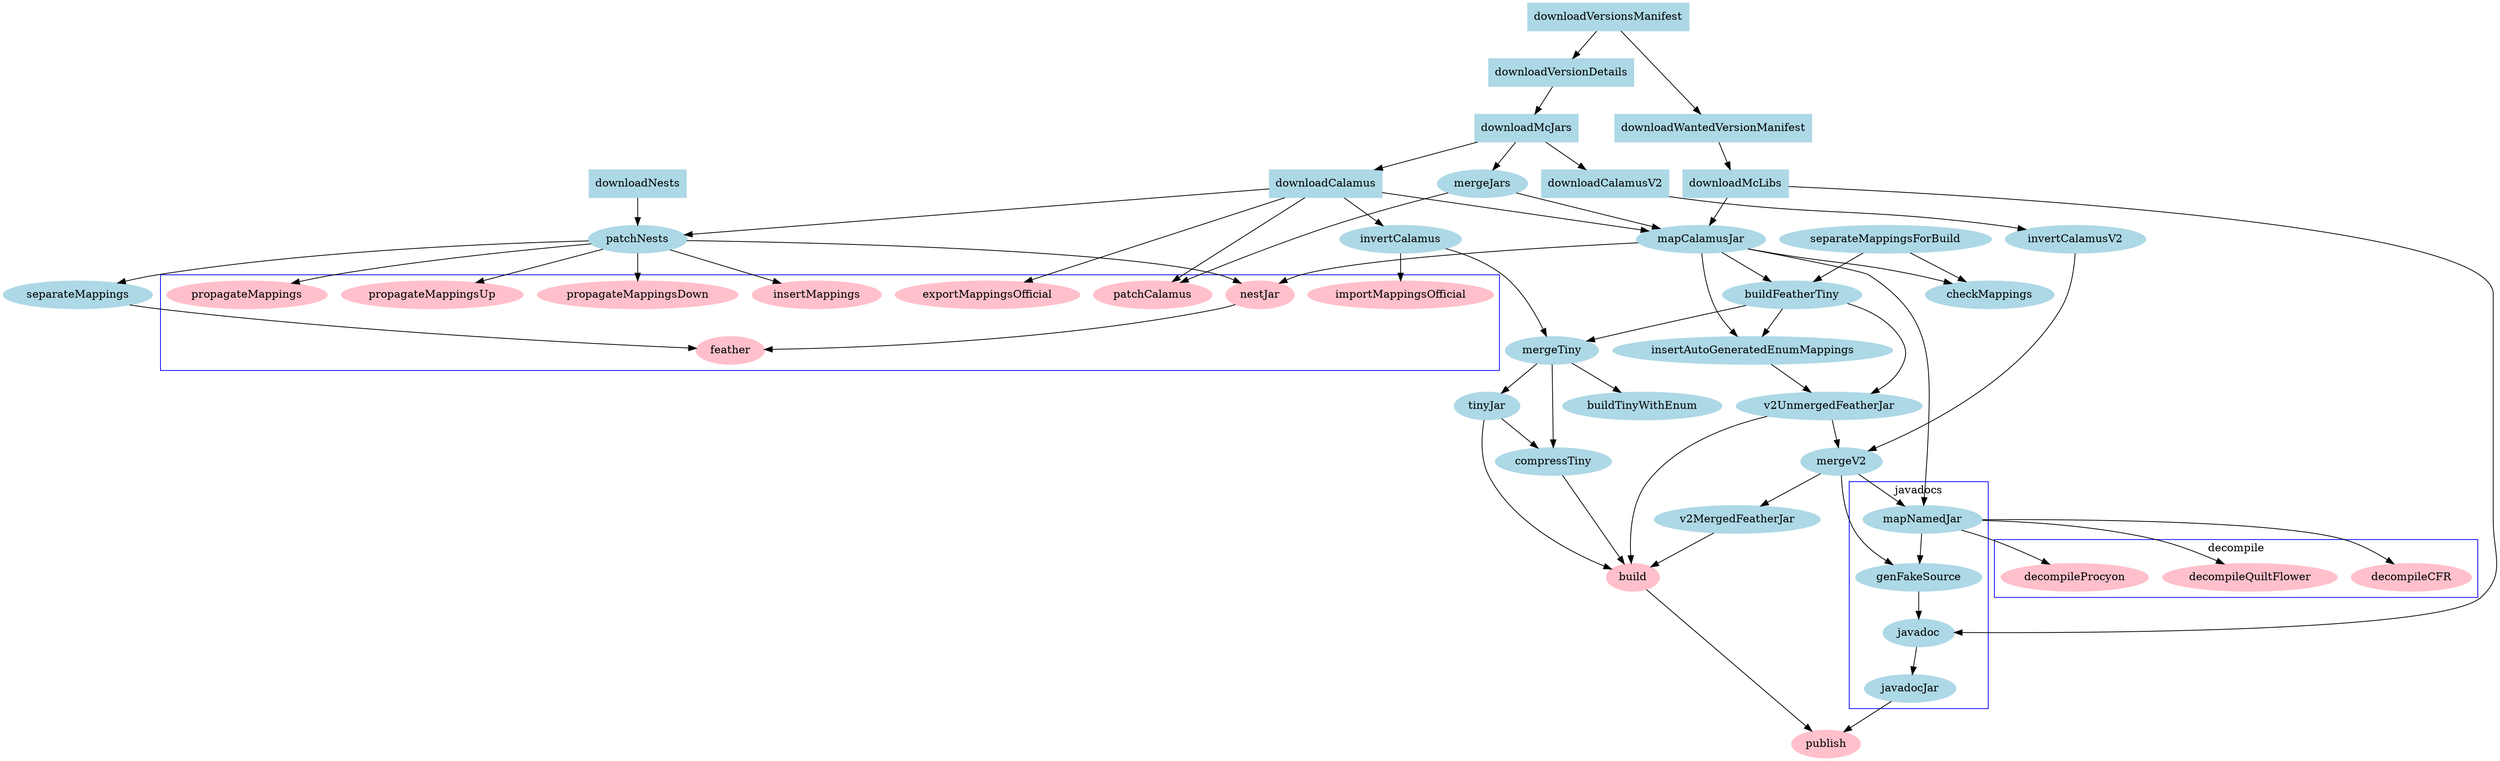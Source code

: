 // color = pink:
// Any task you would "invoke" from externally
//
// color = lightblue:
// Any task that is used internally
//
// shape = rect:
// Any "download" task
//
// subgraph {}
// Any task for some given topic

digraph G {
    node [style=filled];
    color = blue;

    // COMMENT OUT

    insertMappings[color = pink];
    patchNests -> insertMappings;

    propagateMappingsDown[color = pink];
    patchNests -> propagateMappingsDown;

    propagateMappingsUp[color = pink];
    patchNests -> propagateMappingsUp;

    propagateMappings[color = pink];
    patchNests -> propagateMappings;

    feather[color = pink];
    nestJar, separateMappings -> feather;

    importMappingsOfficial[color = pink];
    invertCalamus -> importMappingsOfficial;

    patchCalamus[color = pink];
    mergeJars, downloadCalamus -> patchCalamus;

    exportMappingsOfficial[color = pink];
    downloadCalamus -> exportMappingsOfficial;

    decompileCFR[color = pink];
    mapNamedJar -> decompileCFR;

    decompileQuiltFlower[color = pink];
    mapNamedJar -> decompileQuiltFlower;

    decompileProcyon[color = pink];
    mapNamedJar -> decompileProcyon;

    nestJar[color = pink];
    mapCalamusJar -> nestJar;
    patchNests -> nestJar;

    downloadNests[color = lightblue, shape = rect];

    patchNests[color = lightblue];
    downloadNests, downloadCalamus -> patchNests;

    separateMappings[color = lightblue];
    patchNests -> separateMappings;

    checkMappings[color = lightblue];
    mapCalamusJar, separateMappingsForBuild -> checkMappings;

    buildTinyWithEnum[color = lightblue];
    mergeTiny -> buildTinyWithEnum;

    subgraph cluster_decompile {
        label = "decompile";
        color = blue;

        decompileProcyon, decompileCFR, decompileQuiltFlower;
    }

    subgraph cluster_operations {
        color = blue;

        propagateMappings, propagateMappingsUp, propagateMappingsDown,
        insertMappings, feather, nestJar, importMappingsOfficial,
        exportMappingsOfficial, patchCalamus;
    }
    //*/

    insertAutoGeneratedEnumMappings[color = lightblue];
    buildFeatherTiny, mapCalamusJar -> insertAutoGeneratedEnumMappings;

    buildFeatherTiny -> v2UnmergedFeatherJar;

    downloadVersionsManifest[color = lightblue, shape = rect];

    v2UnmergedFeatherJar[color = lightblue];
    insertAutoGeneratedEnumMappings -> v2UnmergedFeatherJar;

    v2MergedFeatherJar[color = lightblue];
    mergeV2 -> v2MergedFeatherJar;

    mergeV2[color = lightblue];
    v2UnmergedFeatherJar, invertCalamusV2 -> mergeV2;

    invertCalamusV2[color = lightblue];
    downloadCalamusV2 -> invertCalamusV2;

    downloadCalamusV2[color = lightblue, shape = rect];
    downloadMcJars -> downloadCalamusV2;

    mergeJars[color = lightblue];
    downloadMcJars -> mergeJars;

    downloadVersionDetails[color = lightblue, shape = rect];
    downloadVersionsManifest -> downloadVersionDetails;

    downloadMcJars[color = lightblue, shape = rect];
    downloadVersionDetails -> downloadMcJars;

    downloadCalamus[color = lightblue, shape = rect];
    downloadMcJars -> downloadCalamus;

    downloadWantedVersionManifest[color = lightblue, shape = rect];
    downloadVersionsManifest -> downloadWantedVersionManifest;

    downloadMcLibs[color = lightblue, shape = rect];
    downloadWantedVersionManifest -> downloadMcLibs;

    mapCalamusJar[color = lightblue];
    downloadMcLibs, downloadCalamus, mergeJars -> mapCalamusJar;

    buildFeatherTiny[color = lightblue];
    mapCalamusJar, separateMappingsForBuild -> buildFeatherTiny;

    // COMMENT OUT

    invertCalamus[color = lightblue];
    downloadCalamus -> invertCalamus;

    mergeTiny[color = lightblue];
    buildFeatherTiny, invertCalamus -> mergeTiny;

    tinyJar[color = lightblue];
    mergeTiny -> tinyJar;

    compressTiny[color = lightblue];
    tinyJar, mergeTiny -> compressTiny;

    compressTiny, tinyJar -> build;
    //*/

    separateMappingsForBuild[color = lightblue];

    build[color = pink];
    v2UnmergedFeatherJar, v2MergedFeatherJar -> build;

    // COMMENT OUT

    subgraph cluster_javadocs {
        label = "javadocs"
        color = blue;

        mapNamedJar, genFakeSource, javadoc, javadocJar;
    }

    mapNamedJar[color = lightblue];
    mergeV2, mapCalamusJar -> mapNamedJar;

    genFakeSource[color = lightblue];
    mergeV2, mapNamedJar -> genFakeSource;

    javadoc[color = lightblue];
    genFakeSource, downloadMcLibs -> javadoc;

    javadocJar[color = lightblue];
    javadoc -> javadocJar;

    javadocJar -> publish;
    //*/

    publish[color = pink];
    build -> publish;
}